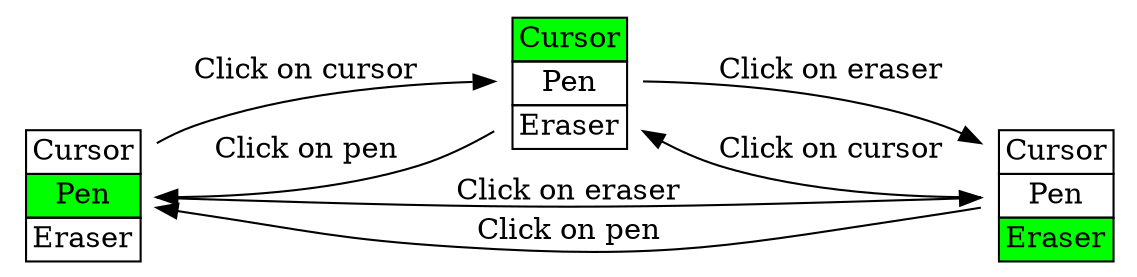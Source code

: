 digraph modes {
    rankdir=LR
    node [shape=plaintext];
    state1 [label=<
<TABLE BORDER="0" CELLBORDER="1" CELLSPACING="0">
<TR><TD>Cursor</TD></TR>
<TR><TD BGCOLOR="#00FF00">Pen</TD></TR>
<TR><TD>Eraser</TD></TR>
</TABLE>>];
    state2 [label=<
<TABLE BORDER="0" CELLBORDER="1" CELLSPACING="0">
<TR><TD BGCOLOR="#00FF00">Cursor</TD></TR>
<TR><TD>Pen</TD></TR>
<TR><TD>Eraser</TD></TR>
</TABLE>>];
    state3 [label=<
<TABLE BORDER="0" CELLBORDER="1" CELLSPACING="0">
<TR><TD>Cursor</TD></TR>
<TR><TD>Pen</TD></TR>
<TR><TD BGCOLOR="#00FF00">Eraser</TD></TR>
</TABLE>>];

    state1 -> state2 [label="Click on cursor"];
    state2 -> state1 [label="Click on pen"];

    state2 -> state3 [label="Click on eraser"];
    state3 -> state2 [label="Click on cursor"];

    state1 -> state3 [label="Click on eraser"];
    state3 -> state1 [label="Click on pen"];
}
